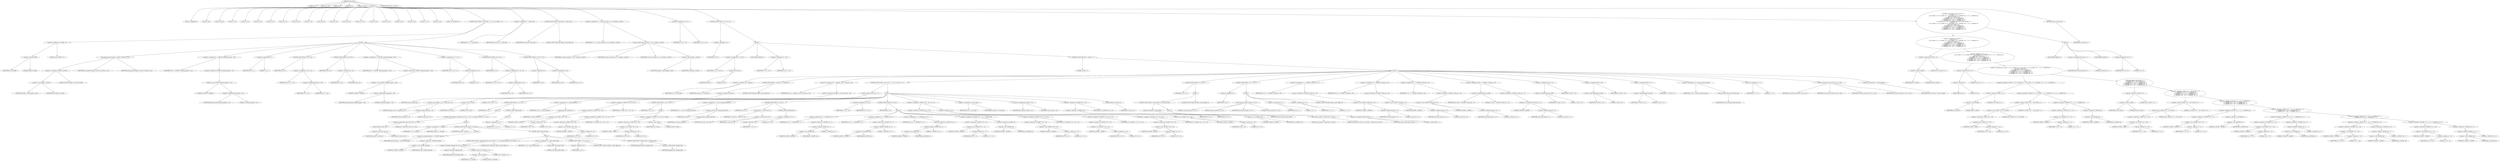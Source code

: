 digraph cache_insert {  
"1000122" [label = "(METHOD,cache_insert)" ]
"1000123" [label = "(PARAM,int a1)" ]
"1000124" [label = "(PARAM,void *cp)" ]
"1000125" [label = "(PARAM,int a3)" ]
"1000126" [label = "(PARAM,int a4)" ]
"1000127" [label = "(PARAM,__int16 a5)" ]
"1000128" [label = "(BLOCK,,)" ]
"1000129" [label = "(LOCAL,v8: unsigned int)" ]
"1000130" [label = "(LOCAL,v9: bool)" ]
"1000131" [label = "(LOCAL,v10: bool)" ]
"1000132" [label = "(LOCAL,v11: int)" ]
"1000133" [label = "(LOCAL,v12: int)" ]
"1000134" [label = "(LOCAL,v13: int)" ]
"1000135" [label = "(LOCAL,v14: int)" ]
"1000136" [label = "(LOCAL,v15: int)" ]
"1000137" [label = "(LOCAL,v16: int)" ]
"1000138" [label = "(LOCAL,v17: int)" ]
"1000139" [label = "(LOCAL,v18: int)" ]
"1000140" [label = "(LOCAL,v19: int)" ]
"1000141" [label = "(LOCAL,v20: int)" ]
"1000142" [label = "(LOCAL,v21: char *)" ]
"1000143" [label = "(LOCAL,v22: int)" ]
"1000144" [label = "(LOCAL,v23: int)" ]
"1000145" [label = "(LOCAL,v24: int)" ]
"1000146" [label = "(LOCAL,v25: int)" ]
"1000147" [label = "(LOCAL,v27: int)" ]
"1000148" [label = "(LOCAL,v29: int)" ]
"1000149" [label = "(LOCAL,v30: _DWORD [ 4 ])" ]
"1000150" [label = "(CONTROL_STRUCTURE,if ( (a5 & 0x980) != 0 ),if ( (a5 & 0x980) != 0 ))" ]
"1000151" [label = "(<operator>.notEquals,(a5 & 0x980) != 0)" ]
"1000152" [label = "(<operator>.and,a5 & 0x980)" ]
"1000153" [label = "(IDENTIFIER,a5,a5 & 0x980)" ]
"1000154" [label = "(LITERAL,0x980,a5 & 0x980)" ]
"1000155" [label = "(LITERAL,0,(a5 & 0x980) != 0)" ]
"1000156" [label = "(BLOCK,,)" ]
"1000157" [label = "(log_query,log_query((unsigned __int16)a5 | 0x10000, a1, cp))" ]
"1000158" [label = "(<operator>.or,(unsigned __int16)a5 | 0x10000)" ]
"1000159" [label = "(<operator>.cast,(unsigned __int16)a5)" ]
"1000160" [label = "(UNKNOWN,unsigned __int16,unsigned __int16)" ]
"1000161" [label = "(IDENTIFIER,a5,(unsigned __int16)a5)" ]
"1000162" [label = "(LITERAL,0x10000,(unsigned __int16)a5 | 0x10000)" ]
"1000163" [label = "(IDENTIFIER,a1,log_query((unsigned __int16)a5 | 0x10000, a1, cp))" ]
"1000164" [label = "(IDENTIFIER,cp,log_query((unsigned __int16)a5 | 0x10000, a1, cp))" ]
"1000165" [label = "(<operator>.assignment,v8 = *(_DWORD *)(dnsmasq_daemon + 252))" ]
"1000166" [label = "(IDENTIFIER,v8,v8 = *(_DWORD *)(dnsmasq_daemon + 252))" ]
"1000167" [label = "(<operator>.indirection,*(_DWORD *)(dnsmasq_daemon + 252))" ]
"1000168" [label = "(<operator>.cast,(_DWORD *)(dnsmasq_daemon + 252))" ]
"1000169" [label = "(UNKNOWN,_DWORD *,_DWORD *)" ]
"1000170" [label = "(<operator>.addition,dnsmasq_daemon + 252)" ]
"1000171" [label = "(IDENTIFIER,dnsmasq_daemon,dnsmasq_daemon + 252)" ]
"1000172" [label = "(LITERAL,252,dnsmasq_daemon + 252)" ]
"1000173" [label = "(<operator>.assignment,v9 = 1)" ]
"1000174" [label = "(IDENTIFIER,v9,v9 = 1)" ]
"1000175" [label = "(LITERAL,1,v9 = 1)" ]
"1000176" [label = "(CONTROL_STRUCTURE,if ( v8 ),if ( v8 ))" ]
"1000177" [label = "(IDENTIFIER,v8,if ( v8 ))" ]
"1000178" [label = "(<operator>.assignment,v9 = v8 >= a4)" ]
"1000179" [label = "(IDENTIFIER,v9,v9 = v8 >= a4)" ]
"1000180" [label = "(<operator>.greaterEqualsThan,v8 >= a4)" ]
"1000181" [label = "(IDENTIFIER,v8,v8 >= a4)" ]
"1000182" [label = "(IDENTIFIER,a4,v8 >= a4)" ]
"1000183" [label = "(CONTROL_STRUCTURE,if ( v9 ),if ( v9 ))" ]
"1000184" [label = "(IDENTIFIER,v9,if ( v9 ))" ]
"1000185" [label = "(<operator>.assignment,v8 = a4)" ]
"1000186" [label = "(IDENTIFIER,v8,v8 = a4)" ]
"1000187" [label = "(IDENTIFIER,a4,v8 = a4)" ]
"1000188" [label = "(<operator>.assignment,a4 = *(_DWORD *)(dnsmasq_daemon + 248))" ]
"1000189" [label = "(IDENTIFIER,a4,a4 = *(_DWORD *)(dnsmasq_daemon + 248))" ]
"1000190" [label = "(<operator>.indirection,*(_DWORD *)(dnsmasq_daemon + 248))" ]
"1000191" [label = "(<operator>.cast,(_DWORD *)(dnsmasq_daemon + 248))" ]
"1000192" [label = "(UNKNOWN,_DWORD *,_DWORD *)" ]
"1000193" [label = "(<operator>.addition,dnsmasq_daemon + 248)" ]
"1000194" [label = "(IDENTIFIER,dnsmasq_daemon,dnsmasq_daemon + 248)" ]
"1000195" [label = "(LITERAL,248,dnsmasq_daemon + 248)" ]
"1000196" [label = "(<operator>.assignment,v10 = a4 != 0)" ]
"1000197" [label = "(IDENTIFIER,v10,v10 = a4 != 0)" ]
"1000198" [label = "(<operator>.notEquals,a4 != 0)" ]
"1000199" [label = "(IDENTIFIER,a4,a4 != 0)" ]
"1000200" [label = "(LITERAL,0,a4 != 0)" ]
"1000201" [label = "(CONTROL_STRUCTURE,if ( a4 ),if ( a4 ))" ]
"1000202" [label = "(IDENTIFIER,a4,if ( a4 ))" ]
"1000203" [label = "(<operator>.assignment,v10 = a4 > v8)" ]
"1000204" [label = "(IDENTIFIER,v10,v10 = a4 > v8)" ]
"1000205" [label = "(<operator>.greaterThan,a4 > v8)" ]
"1000206" [label = "(IDENTIFIER,a4,a4 > v8)" ]
"1000207" [label = "(IDENTIFIER,v8,a4 > v8)" ]
"1000208" [label = "(CONTROL_STRUCTURE,if ( !v10 ),if ( !v10 ))" ]
"1000209" [label = "(<operator>.logicalNot,!v10)" ]
"1000210" [label = "(IDENTIFIER,v10,!v10)" ]
"1000211" [label = "(<operator>.assignment,a4 = v8)" ]
"1000212" [label = "(IDENTIFIER,a4,a4 = v8)" ]
"1000213" [label = "(IDENTIFIER,v8,a4 = v8)" ]
"1000214" [label = "(<operator>.assignment,v11 = insert_error)" ]
"1000215" [label = "(IDENTIFIER,v11,v11 = insert_error)" ]
"1000216" [label = "(IDENTIFIER,insert_error,v11 = insert_error)" ]
"1000217" [label = "(CONTROL_STRUCTURE,if ( insert_error ),if ( insert_error ))" ]
"1000218" [label = "(IDENTIFIER,insert_error,if ( insert_error ))" ]
"1000219" [label = "(CONTROL_STRUCTURE,goto LABEL_25;,goto LABEL_25;)" ]
"1000220" [label = "(<operator>.assignment,v12 = cache_scan_free(a1, cp, a3, (unsigned __int16)a5))" ]
"1000221" [label = "(IDENTIFIER,v12,v12 = cache_scan_free(a1, cp, a3, (unsigned __int16)a5))" ]
"1000222" [label = "(cache_scan_free,cache_scan_free(a1, cp, a3, (unsigned __int16)a5))" ]
"1000223" [label = "(IDENTIFIER,a1,cache_scan_free(a1, cp, a3, (unsigned __int16)a5))" ]
"1000224" [label = "(IDENTIFIER,cp,cache_scan_free(a1, cp, a3, (unsigned __int16)a5))" ]
"1000225" [label = "(IDENTIFIER,a3,cache_scan_free(a1, cp, a3, (unsigned __int16)a5))" ]
"1000226" [label = "(<operator>.cast,(unsigned __int16)a5)" ]
"1000227" [label = "(UNKNOWN,unsigned __int16,unsigned __int16)" ]
"1000228" [label = "(IDENTIFIER,a5,(unsigned __int16)a5)" ]
"1000229" [label = "(<operator>.assignment,v13 = v12)" ]
"1000230" [label = "(IDENTIFIER,v13,v13 = v12)" ]
"1000231" [label = "(IDENTIFIER,v12,v13 = v12)" ]
"1000232" [label = "(CONTROL_STRUCTURE,if ( !v12 ),if ( !v12 ))" ]
"1000233" [label = "(<operator>.logicalNot,!v12)" ]
"1000234" [label = "(IDENTIFIER,v12,!v12)" ]
"1000235" [label = "(BLOCK,,)" ]
"1000236" [label = "(<operator>.assignment,v14 = a5 & 4)" ]
"1000237" [label = "(IDENTIFIER,v14,v14 = a5 & 4)" ]
"1000238" [label = "(<operator>.and,a5 & 4)" ]
"1000239" [label = "(IDENTIFIER,a5,a5 & 4)" ]
"1000240" [label = "(LITERAL,4,a5 & 4)" ]
"1000241" [label = "(JUMP_TARGET,LABEL_34)" ]
"1000242" [label = "(<operator>.assignment,v27 = v14)" ]
"1000243" [label = "(IDENTIFIER,v27,v27 = v14)" ]
"1000244" [label = "(IDENTIFIER,v14,v27 = v14)" ]
"1000245" [label = "(CONTROL_STRUCTURE,while ( 1 ),while ( 1 ))" ]
"1000246" [label = "(LITERAL,1,while ( 1 ))" ]
"1000247" [label = "(BLOCK,,)" ]
"1000248" [label = "(<operator>.assignment,v19 = cache_tail)" ]
"1000249" [label = "(IDENTIFIER,v19,v19 = cache_tail)" ]
"1000250" [label = "(IDENTIFIER,cache_tail,v19 = cache_tail)" ]
"1000251" [label = "(CONTROL_STRUCTURE,if ( !cache_tail ),if ( !cache_tail ))" ]
"1000252" [label = "(<operator>.logicalNot,!cache_tail)" ]
"1000253" [label = "(IDENTIFIER,cache_tail,!cache_tail)" ]
"1000254" [label = "(CONTROL_STRUCTURE,goto LABEL_24;,goto LABEL_24;)" ]
"1000255" [label = "(<operator>.assignment,v29 = *(unsigned __int16 *)(cache_tail + 36))" ]
"1000256" [label = "(IDENTIFIER,v29,v29 = *(unsigned __int16 *)(cache_tail + 36))" ]
"1000257" [label = "(<operator>.indirection,*(unsigned __int16 *)(cache_tail + 36))" ]
"1000258" [label = "(<operator>.cast,(unsigned __int16 *)(cache_tail + 36))" ]
"1000259" [label = "(UNKNOWN,unsigned __int16 *,unsigned __int16 *)" ]
"1000260" [label = "(<operator>.addition,cache_tail + 36)" ]
"1000261" [label = "(IDENTIFIER,cache_tail,cache_tail + 36)" ]
"1000262" [label = "(LITERAL,36,cache_tail + 36)" ]
"1000263" [label = "(CONTROL_STRUCTURE,if ( (v29 & 0xC) == 0 ),if ( (v29 & 0xC) == 0 ))" ]
"1000264" [label = "(<operator>.equals,(v29 & 0xC) == 0)" ]
"1000265" [label = "(<operator>.and,v29 & 0xC)" ]
"1000266" [label = "(IDENTIFIER,v29,v29 & 0xC)" ]
"1000267" [label = "(LITERAL,0xC,v29 & 0xC)" ]
"1000268" [label = "(LITERAL,0,(v29 & 0xC) == 0)" ]
"1000269" [label = "(BLOCK,,)" ]
"1000270" [label = "(CONTROL_STRUCTURE,if ( a1 ),if ( a1 ))" ]
"1000271" [label = "(IDENTIFIER,a1,if ( a1 ))" ]
"1000272" [label = "(BLOCK,,)" ]
"1000273" [label = "(CONTROL_STRUCTURE,if ( strlen((const char *)a1) > 0x31 ),if ( strlen((const char *)a1) > 0x31 ))" ]
"1000274" [label = "(<operator>.greaterThan,strlen((const char *)a1) > 0x31)" ]
"1000275" [label = "(strlen,strlen((const char *)a1))" ]
"1000276" [label = "(<operator>.cast,(const char *)a1)" ]
"1000277" [label = "(UNKNOWN,const char *,const char *)" ]
"1000278" [label = "(IDENTIFIER,a1,(const char *)a1)" ]
"1000279" [label = "(LITERAL,0x31,strlen((const char *)a1) > 0x31)" ]
"1000280" [label = "(BLOCK,,)" ]
"1000281" [label = "(<operator>.assignment,v13 = big_free)" ]
"1000282" [label = "(IDENTIFIER,v13,v13 = big_free)" ]
"1000283" [label = "(IDENTIFIER,big_free,v13 = big_free)" ]
"1000284" [label = "(CONTROL_STRUCTURE,if ( big_free ),if ( big_free ))" ]
"1000285" [label = "(IDENTIFIER,big_free,if ( big_free ))" ]
"1000286" [label = "(BLOCK,,)" ]
"1000287" [label = "(<operator>.assignment,big_free = *(_DWORD *)big_free)" ]
"1000288" [label = "(IDENTIFIER,big_free,big_free = *(_DWORD *)big_free)" ]
"1000289" [label = "(<operator>.indirection,*(_DWORD *)big_free)" ]
"1000290" [label = "(<operator>.cast,(_DWORD *)big_free)" ]
"1000291" [label = "(UNKNOWN,_DWORD *,_DWORD *)" ]
"1000292" [label = "(IDENTIFIER,big_free,(_DWORD *)big_free)" ]
"1000293" [label = "(CONTROL_STRUCTURE,else,else)" ]
"1000294" [label = "(BLOCK,,)" ]
"1000295" [label = "(CONTROL_STRUCTURE,if ( !bignames_left && (a5 & 0x5000) == 0 ),if ( !bignames_left && (a5 & 0x5000) == 0 ))" ]
"1000296" [label = "(<operator>.logicalAnd,!bignames_left && (a5 & 0x5000) == 0)" ]
"1000297" [label = "(<operator>.logicalNot,!bignames_left)" ]
"1000298" [label = "(IDENTIFIER,bignames_left,!bignames_left)" ]
"1000299" [label = "(<operator>.equals,(a5 & 0x5000) == 0)" ]
"1000300" [label = "(<operator>.and,a5 & 0x5000)" ]
"1000301" [label = "(IDENTIFIER,a5,a5 & 0x5000)" ]
"1000302" [label = "(LITERAL,0x5000,a5 & 0x5000)" ]
"1000303" [label = "(LITERAL,0,(a5 & 0x5000) == 0)" ]
"1000304" [label = "(CONTROL_STRUCTURE,goto LABEL_24;,goto LABEL_24;)" ]
"1000305" [label = "(<operator>.assignment,v13 = whine_malloc(1028))" ]
"1000306" [label = "(IDENTIFIER,v13,v13 = whine_malloc(1028))" ]
"1000307" [label = "(whine_malloc,whine_malloc(1028))" ]
"1000308" [label = "(LITERAL,1028,whine_malloc(1028))" ]
"1000309" [label = "(CONTROL_STRUCTURE,if ( !v13 ),if ( !v13 ))" ]
"1000310" [label = "(<operator>.logicalNot,!v13)" ]
"1000311" [label = "(IDENTIFIER,v13,!v13)" ]
"1000312" [label = "(CONTROL_STRUCTURE,goto LABEL_24;,goto LABEL_24;)" ]
"1000313" [label = "(CONTROL_STRUCTURE,if ( bignames_left ),if ( bignames_left ))" ]
"1000314" [label = "(IDENTIFIER,bignames_left,if ( bignames_left ))" ]
"1000315" [label = "(<operator>.preDecrement,--bignames_left)" ]
"1000316" [label = "(IDENTIFIER,bignames_left,--bignames_left)" ]
"1000317" [label = "(CONTROL_STRUCTURE,else,else)" ]
"1000318" [label = "(BLOCK,,)" ]
"1000319" [label = "(<operator>.assignment,v13 = 0)" ]
"1000320" [label = "(IDENTIFIER,v13,v13 = 0)" ]
"1000321" [label = "(LITERAL,0,v13 = 0)" ]
"1000322" [label = "(<operator>.assignment,v20 = cache_unlink(v19))" ]
"1000323" [label = "(IDENTIFIER,v20,v20 = cache_unlink(v19))" ]
"1000324" [label = "(cache_unlink,cache_unlink(v19))" ]
"1000325" [label = "(IDENTIFIER,v19,cache_unlink(v19))" ]
"1000326" [label = "(<operator>.assignment,*(_WORD *)(v19 + 36) = a5)" ]
"1000327" [label = "(<operator>.indirection,*(_WORD *)(v19 + 36))" ]
"1000328" [label = "(<operator>.cast,(_WORD *)(v19 + 36))" ]
"1000329" [label = "(UNKNOWN,_WORD *,_WORD *)" ]
"1000330" [label = "(<operator>.addition,v19 + 36)" ]
"1000331" [label = "(IDENTIFIER,v19,v19 + 36)" ]
"1000332" [label = "(LITERAL,36,v19 + 36)" ]
"1000333" [label = "(IDENTIFIER,a5,*(_WORD *)(v19 + 36) = a5)" ]
"1000334" [label = "(CONTROL_STRUCTURE,if ( v13 ),if ( v13 ))" ]
"1000335" [label = "(IDENTIFIER,v13,if ( v13 ))" ]
"1000336" [label = "(BLOCK,,)" ]
"1000337" [label = "(<operator>.assignment,*(_DWORD *)(v19 + 40) = v13)" ]
"1000338" [label = "(<operator>.indirection,*(_DWORD *)(v19 + 40))" ]
"1000339" [label = "(<operator>.cast,(_DWORD *)(v19 + 40))" ]
"1000340" [label = "(UNKNOWN,_DWORD *,_DWORD *)" ]
"1000341" [label = "(<operator>.addition,v19 + 40)" ]
"1000342" [label = "(IDENTIFIER,v19,v19 + 40)" ]
"1000343" [label = "(LITERAL,40,v19 + 40)" ]
"1000344" [label = "(IDENTIFIER,v13,*(_DWORD *)(v19 + 40) = v13)" ]
"1000345" [label = "(<operator>.assignment,*(_WORD *)(v19 + 36) = a5 | 0x200)" ]
"1000346" [label = "(<operator>.indirection,*(_WORD *)(v19 + 36))" ]
"1000347" [label = "(<operator>.cast,(_WORD *)(v19 + 36))" ]
"1000348" [label = "(UNKNOWN,_WORD *,_WORD *)" ]
"1000349" [label = "(<operator>.addition,v19 + 36)" ]
"1000350" [label = "(IDENTIFIER,v19,v19 + 36)" ]
"1000351" [label = "(LITERAL,36,v19 + 36)" ]
"1000352" [label = "(<operator>.or,a5 | 0x200)" ]
"1000353" [label = "(IDENTIFIER,a5,a5 | 0x200)" ]
"1000354" [label = "(LITERAL,0x200,a5 | 0x200)" ]
"1000355" [label = "(<operator>.assignment,v21 = (char *)cache_get_name(v20))" ]
"1000356" [label = "(IDENTIFIER,v21,v21 = (char *)cache_get_name(v20))" ]
"1000357" [label = "(<operator>.cast,(char *)cache_get_name(v20))" ]
"1000358" [label = "(UNKNOWN,char *,char *)" ]
"1000359" [label = "(cache_get_name,cache_get_name(v20))" ]
"1000360" [label = "(IDENTIFIER,v20,cache_get_name(v20))" ]
"1000361" [label = "(CONTROL_STRUCTURE,if ( a1 ),if ( a1 ))" ]
"1000362" [label = "(IDENTIFIER,a1,if ( a1 ))" ]
"1000363" [label = "(strcpy,strcpy(v21, (const char *)a1))" ]
"1000364" [label = "(IDENTIFIER,v21,strcpy(v21, (const char *)a1))" ]
"1000365" [label = "(<operator>.cast,(const char *)a1)" ]
"1000366" [label = "(UNKNOWN,const char *,const char *)" ]
"1000367" [label = "(IDENTIFIER,a1,(const char *)a1)" ]
"1000368" [label = "(CONTROL_STRUCTURE,else,else)" ]
"1000369" [label = "(<operator>.assignment,*v21 = 0)" ]
"1000370" [label = "(<operator>.indirection,*v21)" ]
"1000371" [label = "(IDENTIFIER,v21,*v21 = 0)" ]
"1000372" [label = "(LITERAL,0,*v21 = 0)" ]
"1000373" [label = "(<operator>.assignment,v13 = v19)" ]
"1000374" [label = "(IDENTIFIER,v13,v13 = v19)" ]
"1000375" [label = "(IDENTIFIER,v19,v13 = v19)" ]
"1000376" [label = "(CONTROL_STRUCTURE,if ( cp ),if ( cp ))" ]
"1000377" [label = "(IDENTIFIER,cp,if ( cp ))" ]
"1000378" [label = "(BLOCK,,)" ]
"1000379" [label = "(<operator>.assignment,v22 = *((_DWORD *)cp + 1))" ]
"1000380" [label = "(IDENTIFIER,v22,v22 = *((_DWORD *)cp + 1))" ]
"1000381" [label = "(<operator>.indirection,*((_DWORD *)cp + 1))" ]
"1000382" [label = "(<operator>.addition,(_DWORD *)cp + 1)" ]
"1000383" [label = "(<operator>.cast,(_DWORD *)cp)" ]
"1000384" [label = "(UNKNOWN,_DWORD *,_DWORD *)" ]
"1000385" [label = "(IDENTIFIER,cp,(_DWORD *)cp)" ]
"1000386" [label = "(LITERAL,1,(_DWORD *)cp + 1)" ]
"1000387" [label = "(<operator>.assignment,v23 = *((_DWORD *)cp + 2))" ]
"1000388" [label = "(IDENTIFIER,v23,v23 = *((_DWORD *)cp + 2))" ]
"1000389" [label = "(<operator>.indirection,*((_DWORD *)cp + 2))" ]
"1000390" [label = "(<operator>.addition,(_DWORD *)cp + 2)" ]
"1000391" [label = "(<operator>.cast,(_DWORD *)cp)" ]
"1000392" [label = "(UNKNOWN,_DWORD *,_DWORD *)" ]
"1000393" [label = "(IDENTIFIER,cp,(_DWORD *)cp)" ]
"1000394" [label = "(LITERAL,2,(_DWORD *)cp + 2)" ]
"1000395" [label = "(<operator>.assignment,v24 = *((_DWORD *)cp + 3))" ]
"1000396" [label = "(IDENTIFIER,v24,v24 = *((_DWORD *)cp + 3))" ]
"1000397" [label = "(<operator>.indirection,*((_DWORD *)cp + 3))" ]
"1000398" [label = "(<operator>.addition,(_DWORD *)cp + 3)" ]
"1000399" [label = "(<operator>.cast,(_DWORD *)cp)" ]
"1000400" [label = "(UNKNOWN,_DWORD *,_DWORD *)" ]
"1000401" [label = "(IDENTIFIER,cp,(_DWORD *)cp)" ]
"1000402" [label = "(LITERAL,3,(_DWORD *)cp + 3)" ]
"1000403" [label = "(<operator>.assignment,*(_DWORD *)(v19 + 12) = *(_DWORD *)cp)" ]
"1000404" [label = "(<operator>.indirection,*(_DWORD *)(v19 + 12))" ]
"1000405" [label = "(<operator>.cast,(_DWORD *)(v19 + 12))" ]
"1000406" [label = "(UNKNOWN,_DWORD *,_DWORD *)" ]
"1000407" [label = "(<operator>.addition,v19 + 12)" ]
"1000408" [label = "(IDENTIFIER,v19,v19 + 12)" ]
"1000409" [label = "(LITERAL,12,v19 + 12)" ]
"1000410" [label = "(<operator>.indirection,*(_DWORD *)cp)" ]
"1000411" [label = "(<operator>.cast,(_DWORD *)cp)" ]
"1000412" [label = "(UNKNOWN,_DWORD *,_DWORD *)" ]
"1000413" [label = "(IDENTIFIER,cp,(_DWORD *)cp)" ]
"1000414" [label = "(<operator>.assignment,*(_DWORD *)(v19 + 16) = v22)" ]
"1000415" [label = "(<operator>.indirection,*(_DWORD *)(v19 + 16))" ]
"1000416" [label = "(<operator>.cast,(_DWORD *)(v19 + 16))" ]
"1000417" [label = "(UNKNOWN,_DWORD *,_DWORD *)" ]
"1000418" [label = "(<operator>.addition,v19 + 16)" ]
"1000419" [label = "(IDENTIFIER,v19,v19 + 16)" ]
"1000420" [label = "(LITERAL,16,v19 + 16)" ]
"1000421" [label = "(IDENTIFIER,v22,*(_DWORD *)(v19 + 16) = v22)" ]
"1000422" [label = "(<operator>.assignment,*(_DWORD *)(v19 + 20) = v23)" ]
"1000423" [label = "(<operator>.indirection,*(_DWORD *)(v19 + 20))" ]
"1000424" [label = "(<operator>.cast,(_DWORD *)(v19 + 20))" ]
"1000425" [label = "(UNKNOWN,_DWORD *,_DWORD *)" ]
"1000426" [label = "(<operator>.addition,v19 + 20)" ]
"1000427" [label = "(IDENTIFIER,v19,v19 + 20)" ]
"1000428" [label = "(LITERAL,20,v19 + 20)" ]
"1000429" [label = "(IDENTIFIER,v23,*(_DWORD *)(v19 + 20) = v23)" ]
"1000430" [label = "(<operator>.assignment,*(_DWORD *)(v19 + 24) = v24)" ]
"1000431" [label = "(<operator>.indirection,*(_DWORD *)(v19 + 24))" ]
"1000432" [label = "(<operator>.cast,(_DWORD *)(v19 + 24))" ]
"1000433" [label = "(UNKNOWN,_DWORD *,_DWORD *)" ]
"1000434" [label = "(<operator>.addition,v19 + 24)" ]
"1000435" [label = "(IDENTIFIER,v19,v19 + 24)" ]
"1000436" [label = "(LITERAL,24,v19 + 24)" ]
"1000437" [label = "(IDENTIFIER,v24,*(_DWORD *)(v19 + 24) = v24)" ]
"1000438" [label = "(<operator>.assignment,*(_DWORD *)(v19 + 28) = a4 + a3)" ]
"1000439" [label = "(<operator>.indirection,*(_DWORD *)(v19 + 28))" ]
"1000440" [label = "(<operator>.cast,(_DWORD *)(v19 + 28))" ]
"1000441" [label = "(UNKNOWN,_DWORD *,_DWORD *)" ]
"1000442" [label = "(<operator>.addition,v19 + 28)" ]
"1000443" [label = "(IDENTIFIER,v19,v19 + 28)" ]
"1000444" [label = "(LITERAL,28,v19 + 28)" ]
"1000445" [label = "(<operator>.addition,a4 + a3)" ]
"1000446" [label = "(IDENTIFIER,a4,a4 + a3)" ]
"1000447" [label = "(IDENTIFIER,a3,a4 + a3)" ]
"1000448" [label = "(<operator>.assignment,v25 = new_chain)" ]
"1000449" [label = "(IDENTIFIER,v25,v25 = new_chain)" ]
"1000450" [label = "(IDENTIFIER,new_chain,v25 = new_chain)" ]
"1000451" [label = "(<operator>.assignment,new_chain = v19)" ]
"1000452" [label = "(IDENTIFIER,new_chain,new_chain = v19)" ]
"1000453" [label = "(IDENTIFIER,v19,new_chain = v19)" ]
"1000454" [label = "(<operator>.assignment,*(_DWORD *)v19 = v25)" ]
"1000455" [label = "(<operator>.indirection,*(_DWORD *)v19)" ]
"1000456" [label = "(<operator>.cast,(_DWORD *)v19)" ]
"1000457" [label = "(UNKNOWN,_DWORD *,_DWORD *)" ]
"1000458" [label = "(IDENTIFIER,v19,(_DWORD *)v19)" ]
"1000459" [label = "(IDENTIFIER,v25,*(_DWORD *)v19 = v25)" ]
"1000460" [label = "(RETURN,return v13;,return v13;)" ]
"1000461" [label = "(IDENTIFIER,v13,return v13;)" ]
"1000462" [label = "(CONTROL_STRUCTURE,if ( v11 ),if ( v11 ))" ]
"1000463" [label = "(IDENTIFIER,v11,if ( v11 ))" ]
"1000464" [label = "(BLOCK,,)" ]
"1000465" [label = "(CONTROL_STRUCTURE,if ( !warned_10948 ),if ( !warned_10948 ))" ]
"1000466" [label = "(<operator>.logicalNot,!warned_10948)" ]
"1000467" [label = "(IDENTIFIER,warned_10948,!warned_10948)" ]
"1000468" [label = "(BLOCK,,)" ]
"1000469" [label = "(my_syslog,my_syslog(3, \"Internal error in cache.\"))" ]
"1000470" [label = "(LITERAL,3,my_syslog(3, \"Internal error in cache.\"))" ]
"1000471" [label = "(LITERAL,\"Internal error in cache.\",my_syslog(3, \"Internal error in cache.\"))" ]
"1000472" [label = "(<operator>.assignment,warned_10948 = 1)" ]
"1000473" [label = "(IDENTIFIER,warned_10948,warned_10948 = 1)" ]
"1000474" [label = "(LITERAL,1,warned_10948 = 1)" ]
"1000475" [label = "(CONTROL_STRUCTURE,goto LABEL_24;,goto LABEL_24;)" ]
"1000476" [label = "(CONTROL_STRUCTURE,if ( !v27 ),if ( !v27 ))" ]
"1000477" [label = "(<operator>.logicalNot,!v27)" ]
"1000478" [label = "(IDENTIFIER,v27,!v27)" ]
"1000479" [label = "(BLOCK,,)" ]
"1000480" [label = "(cache_scan_free,cache_scan_free(0, 0, a3, 0))" ]
"1000481" [label = "(LITERAL,0,cache_scan_free(0, 0, a3, 0))" ]
"1000482" [label = "(LITERAL,0,cache_scan_free(0, 0, a3, 0))" ]
"1000483" [label = "(IDENTIFIER,a3,cache_scan_free(0, 0, a3, 0))" ]
"1000484" [label = "(LITERAL,0,cache_scan_free(0, 0, a3, 0))" ]
"1000485" [label = "(<operator>.assignment,v14 = 1)" ]
"1000486" [label = "(IDENTIFIER,v14,v14 = 1)" ]
"1000487" [label = "(LITERAL,1,v14 = 1)" ]
"1000488" [label = "(<operator>.assignment,v11 = 0)" ]
"1000489" [label = "(IDENTIFIER,v11,v11 = 0)" ]
"1000490" [label = "(LITERAL,0,v11 = 0)" ]
"1000491" [label = "(CONTROL_STRUCTURE,goto LABEL_34;,goto LABEL_34;)" ]
"1000492" [label = "(<operator>.assignment,v15 = *(_DWORD *)(cache_tail + 16))" ]
"1000493" [label = "(IDENTIFIER,v15,v15 = *(_DWORD *)(cache_tail + 16))" ]
"1000494" [label = "(<operator>.indirection,*(_DWORD *)(cache_tail + 16))" ]
"1000495" [label = "(<operator>.cast,(_DWORD *)(cache_tail + 16))" ]
"1000496" [label = "(UNKNOWN,_DWORD *,_DWORD *)" ]
"1000497" [label = "(<operator>.addition,cache_tail + 16)" ]
"1000498" [label = "(IDENTIFIER,cache_tail,cache_tail + 16)" ]
"1000499" [label = "(LITERAL,16,cache_tail + 16)" ]
"1000500" [label = "(<operator>.assignment,v16 = *(_DWORD *)(cache_tail + 20))" ]
"1000501" [label = "(IDENTIFIER,v16,v16 = *(_DWORD *)(cache_tail + 20))" ]
"1000502" [label = "(<operator>.indirection,*(_DWORD *)(cache_tail + 20))" ]
"1000503" [label = "(<operator>.cast,(_DWORD *)(cache_tail + 20))" ]
"1000504" [label = "(UNKNOWN,_DWORD *,_DWORD *)" ]
"1000505" [label = "(<operator>.addition,cache_tail + 20)" ]
"1000506" [label = "(IDENTIFIER,cache_tail,cache_tail + 20)" ]
"1000507" [label = "(LITERAL,20,cache_tail + 20)" ]
"1000508" [label = "(<operator>.assignment,v17 = *(_DWORD *)(cache_tail + 24))" ]
"1000509" [label = "(IDENTIFIER,v17,v17 = *(_DWORD *)(cache_tail + 24))" ]
"1000510" [label = "(<operator>.indirection,*(_DWORD *)(cache_tail + 24))" ]
"1000511" [label = "(<operator>.cast,(_DWORD *)(cache_tail + 24))" ]
"1000512" [label = "(UNKNOWN,_DWORD *,_DWORD *)" ]
"1000513" [label = "(<operator>.addition,cache_tail + 24)" ]
"1000514" [label = "(IDENTIFIER,cache_tail,cache_tail + 24)" ]
"1000515" [label = "(LITERAL,24,cache_tail + 24)" ]
"1000516" [label = "(<operator>.assignment,v30[0] = *(_DWORD *)(cache_tail + 12))" ]
"1000517" [label = "(<operator>.indirectIndexAccess,v30[0])" ]
"1000518" [label = "(IDENTIFIER,v30,v30[0] = *(_DWORD *)(cache_tail + 12))" ]
"1000519" [label = "(LITERAL,0,v30[0] = *(_DWORD *)(cache_tail + 12))" ]
"1000520" [label = "(<operator>.indirection,*(_DWORD *)(cache_tail + 12))" ]
"1000521" [label = "(<operator>.cast,(_DWORD *)(cache_tail + 12))" ]
"1000522" [label = "(UNKNOWN,_DWORD *,_DWORD *)" ]
"1000523" [label = "(<operator>.addition,cache_tail + 12)" ]
"1000524" [label = "(IDENTIFIER,cache_tail,cache_tail + 12)" ]
"1000525" [label = "(LITERAL,12,cache_tail + 12)" ]
"1000526" [label = "(<operator>.assignment,v30[1] = v15)" ]
"1000527" [label = "(<operator>.indirectIndexAccess,v30[1])" ]
"1000528" [label = "(IDENTIFIER,v30,v30[1] = v15)" ]
"1000529" [label = "(LITERAL,1,v30[1] = v15)" ]
"1000530" [label = "(IDENTIFIER,v15,v30[1] = v15)" ]
"1000531" [label = "(<operator>.assignment,v30[2] = v16)" ]
"1000532" [label = "(<operator>.indirectIndexAccess,v30[2])" ]
"1000533" [label = "(IDENTIFIER,v30,v30[2] = v16)" ]
"1000534" [label = "(LITERAL,2,v30[2] = v16)" ]
"1000535" [label = "(IDENTIFIER,v16,v30[2] = v16)" ]
"1000536" [label = "(<operator>.assignment,v30[3] = v17)" ]
"1000537" [label = "(<operator>.indirectIndexAccess,v30[3])" ]
"1000538" [label = "(IDENTIFIER,v30,v30[3] = v17)" ]
"1000539" [label = "(LITERAL,3,v30[3] = v17)" ]
"1000540" [label = "(IDENTIFIER,v17,v30[3] = v17)" ]
"1000541" [label = "(<operator>.assignment,v18 = cache_get_name(cache_tail))" ]
"1000542" [label = "(IDENTIFIER,v18,v18 = cache_get_name(cache_tail))" ]
"1000543" [label = "(cache_get_name,cache_get_name(cache_tail))" ]
"1000544" [label = "(IDENTIFIER,cache_tail,cache_get_name(cache_tail))" ]
"1000545" [label = "(<operator>.assignment,v11 = 1)" ]
"1000546" [label = "(IDENTIFIER,v11,v11 = 1)" ]
"1000547" [label = "(LITERAL,1,v11 = 1)" ]
"1000548" [label = "(cache_scan_free,cache_scan_free(v18, v30, a3, v29))" ]
"1000549" [label = "(IDENTIFIER,v18,cache_scan_free(v18, v30, a3, v29))" ]
"1000550" [label = "(IDENTIFIER,v30,cache_scan_free(v18, v30, a3, v29))" ]
"1000551" [label = "(IDENTIFIER,a3,cache_scan_free(v18, v30, a3, v29))" ]
"1000552" [label = "(IDENTIFIER,v29,cache_scan_free(v18, v30, a3, v29))" ]
"1000553" [label = "(<operator>.preIncrement,++cache_live_freed)" ]
"1000554" [label = "(IDENTIFIER,cache_live_freed,++cache_live_freed)" ]
"1000555" [label = "(CONTROL_STRUCTURE,if ( (a5 & 0x180) == 0\n    || (a5 & 8) == 0\n    || ((a5 & 0x80) == 0 || (*(_WORD *)(v12 + 36) & 0x80) == 0 || *(_DWORD *)(v12 + 12) != *(_DWORD *)cp)\n    && ((a5 & 0x100) == 0\n     || (*(_WORD *)(v12 + 36) & 0x100) == 0\n     || *(_DWORD *)(v12 + 12) != *(_DWORD *)cp\n     || *(_DWORD *)(v12 + 16) != *((_DWORD *)cp + 1)\n     || *(_DWORD *)(v12 + 20) != *((_DWORD *)cp + 2)\n     || *(_DWORD *)(v12 + 24) != *((_DWORD *)cp + 3)) ),if ( (a5 & 0x180) == 0\n    || (a5 & 8) == 0\n    || ((a5 & 0x80) == 0 || (*(_WORD *)(v12 + 36) & 0x80) == 0 || *(_DWORD *)(v12 + 12) != *(_DWORD *)cp)\n    && ((a5 & 0x100) == 0\n     || (*(_WORD *)(v12 + 36) & 0x100) == 0\n     || *(_DWORD *)(v12 + 12) != *(_DWORD *)cp\n     || *(_DWORD *)(v12 + 16) != *((_DWORD *)cp + 1)\n     || *(_DWORD *)(v12 + 20) != *((_DWORD *)cp + 2)\n     || *(_DWORD *)(v12 + 24) != *((_DWORD *)cp + 3)) ))" ]
"1000556" [label = "(<operator>.logicalOr,(a5 & 0x180) == 0\n    || (a5 & 8) == 0\n    || ((a5 & 0x80) == 0 || (*(_WORD *)(v12 + 36) & 0x80) == 0 || *(_DWORD *)(v12 + 12) != *(_DWORD *)cp)\n    && ((a5 & 0x100) == 0\n     || (*(_WORD *)(v12 + 36) & 0x100) == 0\n     || *(_DWORD *)(v12 + 12) != *(_DWORD *)cp\n     || *(_DWORD *)(v12 + 16) != *((_DWORD *)cp + 1)\n     || *(_DWORD *)(v12 + 20) != *((_DWORD *)cp + 2)\n     || *(_DWORD *)(v12 + 24) != *((_DWORD *)cp + 3)))" ]
"1000557" [label = "(<operator>.equals,(a5 & 0x180) == 0)" ]
"1000558" [label = "(<operator>.and,a5 & 0x180)" ]
"1000559" [label = "(IDENTIFIER,a5,a5 & 0x180)" ]
"1000560" [label = "(LITERAL,0x180,a5 & 0x180)" ]
"1000561" [label = "(LITERAL,0,(a5 & 0x180) == 0)" ]
"1000562" [label = "(<operator>.logicalOr,(a5 & 8) == 0\n    || ((a5 & 0x80) == 0 || (*(_WORD *)(v12 + 36) & 0x80) == 0 || *(_DWORD *)(v12 + 12) != *(_DWORD *)cp)\n    && ((a5 & 0x100) == 0\n     || (*(_WORD *)(v12 + 36) & 0x100) == 0\n     || *(_DWORD *)(v12 + 12) != *(_DWORD *)cp\n     || *(_DWORD *)(v12 + 16) != *((_DWORD *)cp + 1)\n     || *(_DWORD *)(v12 + 20) != *((_DWORD *)cp + 2)\n     || *(_DWORD *)(v12 + 24) != *((_DWORD *)cp + 3)))" ]
"1000563" [label = "(<operator>.equals,(a5 & 8) == 0)" ]
"1000564" [label = "(<operator>.and,a5 & 8)" ]
"1000565" [label = "(IDENTIFIER,a5,a5 & 8)" ]
"1000566" [label = "(LITERAL,8,a5 & 8)" ]
"1000567" [label = "(LITERAL,0,(a5 & 8) == 0)" ]
"1000568" [label = "(<operator>.logicalAnd,((a5 & 0x80) == 0 || (*(_WORD *)(v12 + 36) & 0x80) == 0 || *(_DWORD *)(v12 + 12) != *(_DWORD *)cp)\n    && ((a5 & 0x100) == 0\n     || (*(_WORD *)(v12 + 36) & 0x100) == 0\n     || *(_DWORD *)(v12 + 12) != *(_DWORD *)cp\n     || *(_DWORD *)(v12 + 16) != *((_DWORD *)cp + 1)\n     || *(_DWORD *)(v12 + 20) != *((_DWORD *)cp + 2)\n     || *(_DWORD *)(v12 + 24) != *((_DWORD *)cp + 3)))" ]
"1000569" [label = "(<operator>.logicalOr,(a5 & 0x80) == 0 || (*(_WORD *)(v12 + 36) & 0x80) == 0 || *(_DWORD *)(v12 + 12) != *(_DWORD *)cp)" ]
"1000570" [label = "(<operator>.equals,(a5 & 0x80) == 0)" ]
"1000571" [label = "(<operator>.and,a5 & 0x80)" ]
"1000572" [label = "(IDENTIFIER,a5,a5 & 0x80)" ]
"1000573" [label = "(LITERAL,0x80,a5 & 0x80)" ]
"1000574" [label = "(LITERAL,0,(a5 & 0x80) == 0)" ]
"1000575" [label = "(<operator>.logicalOr,(*(_WORD *)(v12 + 36) & 0x80) == 0 || *(_DWORD *)(v12 + 12) != *(_DWORD *)cp)" ]
"1000576" [label = "(<operator>.equals,(*(_WORD *)(v12 + 36) & 0x80) == 0)" ]
"1000577" [label = "(<operator>.and,*(_WORD *)(v12 + 36) & 0x80)" ]
"1000578" [label = "(<operator>.indirection,*(_WORD *)(v12 + 36))" ]
"1000579" [label = "(<operator>.cast,(_WORD *)(v12 + 36))" ]
"1000580" [label = "(UNKNOWN,_WORD *,_WORD *)" ]
"1000581" [label = "(<operator>.addition,v12 + 36)" ]
"1000582" [label = "(IDENTIFIER,v12,v12 + 36)" ]
"1000583" [label = "(LITERAL,36,v12 + 36)" ]
"1000584" [label = "(LITERAL,0x80,*(_WORD *)(v12 + 36) & 0x80)" ]
"1000585" [label = "(LITERAL,0,(*(_WORD *)(v12 + 36) & 0x80) == 0)" ]
"1000586" [label = "(<operator>.notEquals,*(_DWORD *)(v12 + 12) != *(_DWORD *)cp)" ]
"1000587" [label = "(<operator>.indirection,*(_DWORD *)(v12 + 12))" ]
"1000588" [label = "(<operator>.cast,(_DWORD *)(v12 + 12))" ]
"1000589" [label = "(UNKNOWN,_DWORD *,_DWORD *)" ]
"1000590" [label = "(<operator>.addition,v12 + 12)" ]
"1000591" [label = "(IDENTIFIER,v12,v12 + 12)" ]
"1000592" [label = "(LITERAL,12,v12 + 12)" ]
"1000593" [label = "(<operator>.indirection,*(_DWORD *)cp)" ]
"1000594" [label = "(<operator>.cast,(_DWORD *)cp)" ]
"1000595" [label = "(UNKNOWN,_DWORD *,_DWORD *)" ]
"1000596" [label = "(IDENTIFIER,cp,(_DWORD *)cp)" ]
"1000597" [label = "(<operator>.logicalOr,(a5 & 0x100) == 0\n     || (*(_WORD *)(v12 + 36) & 0x100) == 0\n     || *(_DWORD *)(v12 + 12) != *(_DWORD *)cp\n     || *(_DWORD *)(v12 + 16) != *((_DWORD *)cp + 1)\n     || *(_DWORD *)(v12 + 20) != *((_DWORD *)cp + 2)\n     || *(_DWORD *)(v12 + 24) != *((_DWORD *)cp + 3))" ]
"1000598" [label = "(<operator>.equals,(a5 & 0x100) == 0)" ]
"1000599" [label = "(<operator>.and,a5 & 0x100)" ]
"1000600" [label = "(IDENTIFIER,a5,a5 & 0x100)" ]
"1000601" [label = "(LITERAL,0x100,a5 & 0x100)" ]
"1000602" [label = "(LITERAL,0,(a5 & 0x100) == 0)" ]
"1000603" [label = "(<operator>.logicalOr,(*(_WORD *)(v12 + 36) & 0x100) == 0\n     || *(_DWORD *)(v12 + 12) != *(_DWORD *)cp\n     || *(_DWORD *)(v12 + 16) != *((_DWORD *)cp + 1)\n     || *(_DWORD *)(v12 + 20) != *((_DWORD *)cp + 2)\n     || *(_DWORD *)(v12 + 24) != *((_DWORD *)cp + 3))" ]
"1000604" [label = "(<operator>.equals,(*(_WORD *)(v12 + 36) & 0x100) == 0)" ]
"1000605" [label = "(<operator>.and,*(_WORD *)(v12 + 36) & 0x100)" ]
"1000606" [label = "(<operator>.indirection,*(_WORD *)(v12 + 36))" ]
"1000607" [label = "(<operator>.cast,(_WORD *)(v12 + 36))" ]
"1000608" [label = "(UNKNOWN,_WORD *,_WORD *)" ]
"1000609" [label = "(<operator>.addition,v12 + 36)" ]
"1000610" [label = "(IDENTIFIER,v12,v12 + 36)" ]
"1000611" [label = "(LITERAL,36,v12 + 36)" ]
"1000612" [label = "(LITERAL,0x100,*(_WORD *)(v12 + 36) & 0x100)" ]
"1000613" [label = "(LITERAL,0,(*(_WORD *)(v12 + 36) & 0x100) == 0)" ]
"1000614" [label = "(<operator>.logicalOr,*(_DWORD *)(v12 + 12) != *(_DWORD *)cp\n     || *(_DWORD *)(v12 + 16) != *((_DWORD *)cp + 1)\n     || *(_DWORD *)(v12 + 20) != *((_DWORD *)cp + 2)\n     || *(_DWORD *)(v12 + 24) != *((_DWORD *)cp + 3))" ]
"1000615" [label = "(<operator>.notEquals,*(_DWORD *)(v12 + 12) != *(_DWORD *)cp)" ]
"1000616" [label = "(<operator>.indirection,*(_DWORD *)(v12 + 12))" ]
"1000617" [label = "(<operator>.cast,(_DWORD *)(v12 + 12))" ]
"1000618" [label = "(UNKNOWN,_DWORD *,_DWORD *)" ]
"1000619" [label = "(<operator>.addition,v12 + 12)" ]
"1000620" [label = "(IDENTIFIER,v12,v12 + 12)" ]
"1000621" [label = "(LITERAL,12,v12 + 12)" ]
"1000622" [label = "(<operator>.indirection,*(_DWORD *)cp)" ]
"1000623" [label = "(<operator>.cast,(_DWORD *)cp)" ]
"1000624" [label = "(UNKNOWN,_DWORD *,_DWORD *)" ]
"1000625" [label = "(IDENTIFIER,cp,(_DWORD *)cp)" ]
"1000626" [label = "(<operator>.logicalOr,*(_DWORD *)(v12 + 16) != *((_DWORD *)cp + 1)\n     || *(_DWORD *)(v12 + 20) != *((_DWORD *)cp + 2)\n     || *(_DWORD *)(v12 + 24) != *((_DWORD *)cp + 3))" ]
"1000627" [label = "(<operator>.notEquals,*(_DWORD *)(v12 + 16) != *((_DWORD *)cp + 1))" ]
"1000628" [label = "(<operator>.indirection,*(_DWORD *)(v12 + 16))" ]
"1000629" [label = "(<operator>.cast,(_DWORD *)(v12 + 16))" ]
"1000630" [label = "(UNKNOWN,_DWORD *,_DWORD *)" ]
"1000631" [label = "(<operator>.addition,v12 + 16)" ]
"1000632" [label = "(IDENTIFIER,v12,v12 + 16)" ]
"1000633" [label = "(LITERAL,16,v12 + 16)" ]
"1000634" [label = "(<operator>.indirection,*((_DWORD *)cp + 1))" ]
"1000635" [label = "(<operator>.addition,(_DWORD *)cp + 1)" ]
"1000636" [label = "(<operator>.cast,(_DWORD *)cp)" ]
"1000637" [label = "(UNKNOWN,_DWORD *,_DWORD *)" ]
"1000638" [label = "(IDENTIFIER,cp,(_DWORD *)cp)" ]
"1000639" [label = "(LITERAL,1,(_DWORD *)cp + 1)" ]
"1000640" [label = "(<operator>.logicalOr,*(_DWORD *)(v12 + 20) != *((_DWORD *)cp + 2)\n     || *(_DWORD *)(v12 + 24) != *((_DWORD *)cp + 3))" ]
"1000641" [label = "(<operator>.notEquals,*(_DWORD *)(v12 + 20) != *((_DWORD *)cp + 2))" ]
"1000642" [label = "(<operator>.indirection,*(_DWORD *)(v12 + 20))" ]
"1000643" [label = "(<operator>.cast,(_DWORD *)(v12 + 20))" ]
"1000644" [label = "(UNKNOWN,_DWORD *,_DWORD *)" ]
"1000645" [label = "(<operator>.addition,v12 + 20)" ]
"1000646" [label = "(IDENTIFIER,v12,v12 + 20)" ]
"1000647" [label = "(LITERAL,20,v12 + 20)" ]
"1000648" [label = "(<operator>.indirection,*((_DWORD *)cp + 2))" ]
"1000649" [label = "(<operator>.addition,(_DWORD *)cp + 2)" ]
"1000650" [label = "(<operator>.cast,(_DWORD *)cp)" ]
"1000651" [label = "(UNKNOWN,_DWORD *,_DWORD *)" ]
"1000652" [label = "(IDENTIFIER,cp,(_DWORD *)cp)" ]
"1000653" [label = "(LITERAL,2,(_DWORD *)cp + 2)" ]
"1000654" [label = "(<operator>.notEquals,*(_DWORD *)(v12 + 24) != *((_DWORD *)cp + 3))" ]
"1000655" [label = "(<operator>.indirection,*(_DWORD *)(v12 + 24))" ]
"1000656" [label = "(<operator>.cast,(_DWORD *)(v12 + 24))" ]
"1000657" [label = "(UNKNOWN,_DWORD *,_DWORD *)" ]
"1000658" [label = "(<operator>.addition,v12 + 24)" ]
"1000659" [label = "(IDENTIFIER,v12,v12 + 24)" ]
"1000660" [label = "(LITERAL,24,v12 + 24)" ]
"1000661" [label = "(<operator>.indirection,*((_DWORD *)cp + 3))" ]
"1000662" [label = "(<operator>.addition,(_DWORD *)cp + 3)" ]
"1000663" [label = "(<operator>.cast,(_DWORD *)cp)" ]
"1000664" [label = "(UNKNOWN,_DWORD *,_DWORD *)" ]
"1000665" [label = "(IDENTIFIER,cp,(_DWORD *)cp)" ]
"1000666" [label = "(LITERAL,3,(_DWORD *)cp + 3)" ]
"1000667" [label = "(BLOCK,,)" ]
"1000668" [label = "(JUMP_TARGET,LABEL_24)" ]
"1000669" [label = "(<operator>.assignment,insert_error = 1)" ]
"1000670" [label = "(IDENTIFIER,insert_error,insert_error = 1)" ]
"1000671" [label = "(LITERAL,1,insert_error = 1)" ]
"1000672" [label = "(JUMP_TARGET,LABEL_25)" ]
"1000673" [label = "(<operator>.assignment,v13 = 0)" ]
"1000674" [label = "(IDENTIFIER,v13,v13 = 0)" ]
"1000675" [label = "(LITERAL,0,v13 = 0)" ]
"1000676" [label = "(RETURN,return v13;,return v13;)" ]
"1000677" [label = "(IDENTIFIER,v13,return v13;)" ]
"1000678" [label = "(METHOD_RETURN,int __fastcall)" ]
  "1000122" -> "1000123" 
  "1000122" -> "1000124" 
  "1000122" -> "1000125" 
  "1000122" -> "1000126" 
  "1000122" -> "1000127" 
  "1000122" -> "1000128" 
  "1000122" -> "1000678" 
  "1000128" -> "1000129" 
  "1000128" -> "1000130" 
  "1000128" -> "1000131" 
  "1000128" -> "1000132" 
  "1000128" -> "1000133" 
  "1000128" -> "1000134" 
  "1000128" -> "1000135" 
  "1000128" -> "1000136" 
  "1000128" -> "1000137" 
  "1000128" -> "1000138" 
  "1000128" -> "1000139" 
  "1000128" -> "1000140" 
  "1000128" -> "1000141" 
  "1000128" -> "1000142" 
  "1000128" -> "1000143" 
  "1000128" -> "1000144" 
  "1000128" -> "1000145" 
  "1000128" -> "1000146" 
  "1000128" -> "1000147" 
  "1000128" -> "1000148" 
  "1000128" -> "1000149" 
  "1000128" -> "1000150" 
  "1000128" -> "1000214" 
  "1000128" -> "1000217" 
  "1000128" -> "1000220" 
  "1000128" -> "1000229" 
  "1000128" -> "1000232" 
  "1000128" -> "1000555" 
  "1000128" -> "1000676" 
  "1000150" -> "1000151" 
  "1000150" -> "1000156" 
  "1000151" -> "1000152" 
  "1000151" -> "1000155" 
  "1000152" -> "1000153" 
  "1000152" -> "1000154" 
  "1000156" -> "1000157" 
  "1000156" -> "1000165" 
  "1000156" -> "1000173" 
  "1000156" -> "1000176" 
  "1000156" -> "1000183" 
  "1000156" -> "1000188" 
  "1000156" -> "1000196" 
  "1000156" -> "1000201" 
  "1000156" -> "1000208" 
  "1000157" -> "1000158" 
  "1000157" -> "1000163" 
  "1000157" -> "1000164" 
  "1000158" -> "1000159" 
  "1000158" -> "1000162" 
  "1000159" -> "1000160" 
  "1000159" -> "1000161" 
  "1000165" -> "1000166" 
  "1000165" -> "1000167" 
  "1000167" -> "1000168" 
  "1000168" -> "1000169" 
  "1000168" -> "1000170" 
  "1000170" -> "1000171" 
  "1000170" -> "1000172" 
  "1000173" -> "1000174" 
  "1000173" -> "1000175" 
  "1000176" -> "1000177" 
  "1000176" -> "1000178" 
  "1000178" -> "1000179" 
  "1000178" -> "1000180" 
  "1000180" -> "1000181" 
  "1000180" -> "1000182" 
  "1000183" -> "1000184" 
  "1000183" -> "1000185" 
  "1000185" -> "1000186" 
  "1000185" -> "1000187" 
  "1000188" -> "1000189" 
  "1000188" -> "1000190" 
  "1000190" -> "1000191" 
  "1000191" -> "1000192" 
  "1000191" -> "1000193" 
  "1000193" -> "1000194" 
  "1000193" -> "1000195" 
  "1000196" -> "1000197" 
  "1000196" -> "1000198" 
  "1000198" -> "1000199" 
  "1000198" -> "1000200" 
  "1000201" -> "1000202" 
  "1000201" -> "1000203" 
  "1000203" -> "1000204" 
  "1000203" -> "1000205" 
  "1000205" -> "1000206" 
  "1000205" -> "1000207" 
  "1000208" -> "1000209" 
  "1000208" -> "1000211" 
  "1000209" -> "1000210" 
  "1000211" -> "1000212" 
  "1000211" -> "1000213" 
  "1000214" -> "1000215" 
  "1000214" -> "1000216" 
  "1000217" -> "1000218" 
  "1000217" -> "1000219" 
  "1000220" -> "1000221" 
  "1000220" -> "1000222" 
  "1000222" -> "1000223" 
  "1000222" -> "1000224" 
  "1000222" -> "1000225" 
  "1000222" -> "1000226" 
  "1000226" -> "1000227" 
  "1000226" -> "1000228" 
  "1000229" -> "1000230" 
  "1000229" -> "1000231" 
  "1000232" -> "1000233" 
  "1000232" -> "1000235" 
  "1000233" -> "1000234" 
  "1000235" -> "1000236" 
  "1000235" -> "1000241" 
  "1000235" -> "1000242" 
  "1000235" -> "1000245" 
  "1000236" -> "1000237" 
  "1000236" -> "1000238" 
  "1000238" -> "1000239" 
  "1000238" -> "1000240" 
  "1000242" -> "1000243" 
  "1000242" -> "1000244" 
  "1000245" -> "1000246" 
  "1000245" -> "1000247" 
  "1000247" -> "1000248" 
  "1000247" -> "1000251" 
  "1000247" -> "1000255" 
  "1000247" -> "1000263" 
  "1000247" -> "1000462" 
  "1000247" -> "1000476" 
  "1000247" -> "1000492" 
  "1000247" -> "1000500" 
  "1000247" -> "1000508" 
  "1000247" -> "1000516" 
  "1000247" -> "1000526" 
  "1000247" -> "1000531" 
  "1000247" -> "1000536" 
  "1000247" -> "1000541" 
  "1000247" -> "1000545" 
  "1000247" -> "1000548" 
  "1000247" -> "1000553" 
  "1000248" -> "1000249" 
  "1000248" -> "1000250" 
  "1000251" -> "1000252" 
  "1000251" -> "1000254" 
  "1000252" -> "1000253" 
  "1000255" -> "1000256" 
  "1000255" -> "1000257" 
  "1000257" -> "1000258" 
  "1000258" -> "1000259" 
  "1000258" -> "1000260" 
  "1000260" -> "1000261" 
  "1000260" -> "1000262" 
  "1000263" -> "1000264" 
  "1000263" -> "1000269" 
  "1000264" -> "1000265" 
  "1000264" -> "1000268" 
  "1000265" -> "1000266" 
  "1000265" -> "1000267" 
  "1000269" -> "1000270" 
  "1000269" -> "1000322" 
  "1000269" -> "1000326" 
  "1000269" -> "1000334" 
  "1000269" -> "1000355" 
  "1000269" -> "1000361" 
  "1000269" -> "1000373" 
  "1000269" -> "1000376" 
  "1000269" -> "1000438" 
  "1000269" -> "1000448" 
  "1000269" -> "1000451" 
  "1000269" -> "1000454" 
  "1000269" -> "1000460" 
  "1000270" -> "1000271" 
  "1000270" -> "1000272" 
  "1000270" -> "1000317" 
  "1000272" -> "1000273" 
  "1000273" -> "1000274" 
  "1000273" -> "1000280" 
  "1000274" -> "1000275" 
  "1000274" -> "1000279" 
  "1000275" -> "1000276" 
  "1000276" -> "1000277" 
  "1000276" -> "1000278" 
  "1000280" -> "1000281" 
  "1000280" -> "1000284" 
  "1000281" -> "1000282" 
  "1000281" -> "1000283" 
  "1000284" -> "1000285" 
  "1000284" -> "1000286" 
  "1000284" -> "1000293" 
  "1000286" -> "1000287" 
  "1000287" -> "1000288" 
  "1000287" -> "1000289" 
  "1000289" -> "1000290" 
  "1000290" -> "1000291" 
  "1000290" -> "1000292" 
  "1000293" -> "1000294" 
  "1000294" -> "1000295" 
  "1000294" -> "1000305" 
  "1000294" -> "1000309" 
  "1000294" -> "1000313" 
  "1000295" -> "1000296" 
  "1000295" -> "1000304" 
  "1000296" -> "1000297" 
  "1000296" -> "1000299" 
  "1000297" -> "1000298" 
  "1000299" -> "1000300" 
  "1000299" -> "1000303" 
  "1000300" -> "1000301" 
  "1000300" -> "1000302" 
  "1000305" -> "1000306" 
  "1000305" -> "1000307" 
  "1000307" -> "1000308" 
  "1000309" -> "1000310" 
  "1000309" -> "1000312" 
  "1000310" -> "1000311" 
  "1000313" -> "1000314" 
  "1000313" -> "1000315" 
  "1000315" -> "1000316" 
  "1000317" -> "1000318" 
  "1000318" -> "1000319" 
  "1000319" -> "1000320" 
  "1000319" -> "1000321" 
  "1000322" -> "1000323" 
  "1000322" -> "1000324" 
  "1000324" -> "1000325" 
  "1000326" -> "1000327" 
  "1000326" -> "1000333" 
  "1000327" -> "1000328" 
  "1000328" -> "1000329" 
  "1000328" -> "1000330" 
  "1000330" -> "1000331" 
  "1000330" -> "1000332" 
  "1000334" -> "1000335" 
  "1000334" -> "1000336" 
  "1000336" -> "1000337" 
  "1000336" -> "1000345" 
  "1000337" -> "1000338" 
  "1000337" -> "1000344" 
  "1000338" -> "1000339" 
  "1000339" -> "1000340" 
  "1000339" -> "1000341" 
  "1000341" -> "1000342" 
  "1000341" -> "1000343" 
  "1000345" -> "1000346" 
  "1000345" -> "1000352" 
  "1000346" -> "1000347" 
  "1000347" -> "1000348" 
  "1000347" -> "1000349" 
  "1000349" -> "1000350" 
  "1000349" -> "1000351" 
  "1000352" -> "1000353" 
  "1000352" -> "1000354" 
  "1000355" -> "1000356" 
  "1000355" -> "1000357" 
  "1000357" -> "1000358" 
  "1000357" -> "1000359" 
  "1000359" -> "1000360" 
  "1000361" -> "1000362" 
  "1000361" -> "1000363" 
  "1000361" -> "1000368" 
  "1000363" -> "1000364" 
  "1000363" -> "1000365" 
  "1000365" -> "1000366" 
  "1000365" -> "1000367" 
  "1000368" -> "1000369" 
  "1000369" -> "1000370" 
  "1000369" -> "1000372" 
  "1000370" -> "1000371" 
  "1000373" -> "1000374" 
  "1000373" -> "1000375" 
  "1000376" -> "1000377" 
  "1000376" -> "1000378" 
  "1000378" -> "1000379" 
  "1000378" -> "1000387" 
  "1000378" -> "1000395" 
  "1000378" -> "1000403" 
  "1000378" -> "1000414" 
  "1000378" -> "1000422" 
  "1000378" -> "1000430" 
  "1000379" -> "1000380" 
  "1000379" -> "1000381" 
  "1000381" -> "1000382" 
  "1000382" -> "1000383" 
  "1000382" -> "1000386" 
  "1000383" -> "1000384" 
  "1000383" -> "1000385" 
  "1000387" -> "1000388" 
  "1000387" -> "1000389" 
  "1000389" -> "1000390" 
  "1000390" -> "1000391" 
  "1000390" -> "1000394" 
  "1000391" -> "1000392" 
  "1000391" -> "1000393" 
  "1000395" -> "1000396" 
  "1000395" -> "1000397" 
  "1000397" -> "1000398" 
  "1000398" -> "1000399" 
  "1000398" -> "1000402" 
  "1000399" -> "1000400" 
  "1000399" -> "1000401" 
  "1000403" -> "1000404" 
  "1000403" -> "1000410" 
  "1000404" -> "1000405" 
  "1000405" -> "1000406" 
  "1000405" -> "1000407" 
  "1000407" -> "1000408" 
  "1000407" -> "1000409" 
  "1000410" -> "1000411" 
  "1000411" -> "1000412" 
  "1000411" -> "1000413" 
  "1000414" -> "1000415" 
  "1000414" -> "1000421" 
  "1000415" -> "1000416" 
  "1000416" -> "1000417" 
  "1000416" -> "1000418" 
  "1000418" -> "1000419" 
  "1000418" -> "1000420" 
  "1000422" -> "1000423" 
  "1000422" -> "1000429" 
  "1000423" -> "1000424" 
  "1000424" -> "1000425" 
  "1000424" -> "1000426" 
  "1000426" -> "1000427" 
  "1000426" -> "1000428" 
  "1000430" -> "1000431" 
  "1000430" -> "1000437" 
  "1000431" -> "1000432" 
  "1000432" -> "1000433" 
  "1000432" -> "1000434" 
  "1000434" -> "1000435" 
  "1000434" -> "1000436" 
  "1000438" -> "1000439" 
  "1000438" -> "1000445" 
  "1000439" -> "1000440" 
  "1000440" -> "1000441" 
  "1000440" -> "1000442" 
  "1000442" -> "1000443" 
  "1000442" -> "1000444" 
  "1000445" -> "1000446" 
  "1000445" -> "1000447" 
  "1000448" -> "1000449" 
  "1000448" -> "1000450" 
  "1000451" -> "1000452" 
  "1000451" -> "1000453" 
  "1000454" -> "1000455" 
  "1000454" -> "1000459" 
  "1000455" -> "1000456" 
  "1000456" -> "1000457" 
  "1000456" -> "1000458" 
  "1000460" -> "1000461" 
  "1000462" -> "1000463" 
  "1000462" -> "1000464" 
  "1000464" -> "1000465" 
  "1000464" -> "1000475" 
  "1000465" -> "1000466" 
  "1000465" -> "1000468" 
  "1000466" -> "1000467" 
  "1000468" -> "1000469" 
  "1000468" -> "1000472" 
  "1000469" -> "1000470" 
  "1000469" -> "1000471" 
  "1000472" -> "1000473" 
  "1000472" -> "1000474" 
  "1000476" -> "1000477" 
  "1000476" -> "1000479" 
  "1000477" -> "1000478" 
  "1000479" -> "1000480" 
  "1000479" -> "1000485" 
  "1000479" -> "1000488" 
  "1000479" -> "1000491" 
  "1000480" -> "1000481" 
  "1000480" -> "1000482" 
  "1000480" -> "1000483" 
  "1000480" -> "1000484" 
  "1000485" -> "1000486" 
  "1000485" -> "1000487" 
  "1000488" -> "1000489" 
  "1000488" -> "1000490" 
  "1000492" -> "1000493" 
  "1000492" -> "1000494" 
  "1000494" -> "1000495" 
  "1000495" -> "1000496" 
  "1000495" -> "1000497" 
  "1000497" -> "1000498" 
  "1000497" -> "1000499" 
  "1000500" -> "1000501" 
  "1000500" -> "1000502" 
  "1000502" -> "1000503" 
  "1000503" -> "1000504" 
  "1000503" -> "1000505" 
  "1000505" -> "1000506" 
  "1000505" -> "1000507" 
  "1000508" -> "1000509" 
  "1000508" -> "1000510" 
  "1000510" -> "1000511" 
  "1000511" -> "1000512" 
  "1000511" -> "1000513" 
  "1000513" -> "1000514" 
  "1000513" -> "1000515" 
  "1000516" -> "1000517" 
  "1000516" -> "1000520" 
  "1000517" -> "1000518" 
  "1000517" -> "1000519" 
  "1000520" -> "1000521" 
  "1000521" -> "1000522" 
  "1000521" -> "1000523" 
  "1000523" -> "1000524" 
  "1000523" -> "1000525" 
  "1000526" -> "1000527" 
  "1000526" -> "1000530" 
  "1000527" -> "1000528" 
  "1000527" -> "1000529" 
  "1000531" -> "1000532" 
  "1000531" -> "1000535" 
  "1000532" -> "1000533" 
  "1000532" -> "1000534" 
  "1000536" -> "1000537" 
  "1000536" -> "1000540" 
  "1000537" -> "1000538" 
  "1000537" -> "1000539" 
  "1000541" -> "1000542" 
  "1000541" -> "1000543" 
  "1000543" -> "1000544" 
  "1000545" -> "1000546" 
  "1000545" -> "1000547" 
  "1000548" -> "1000549" 
  "1000548" -> "1000550" 
  "1000548" -> "1000551" 
  "1000548" -> "1000552" 
  "1000553" -> "1000554" 
  "1000555" -> "1000556" 
  "1000555" -> "1000667" 
  "1000556" -> "1000557" 
  "1000556" -> "1000562" 
  "1000557" -> "1000558" 
  "1000557" -> "1000561" 
  "1000558" -> "1000559" 
  "1000558" -> "1000560" 
  "1000562" -> "1000563" 
  "1000562" -> "1000568" 
  "1000563" -> "1000564" 
  "1000563" -> "1000567" 
  "1000564" -> "1000565" 
  "1000564" -> "1000566" 
  "1000568" -> "1000569" 
  "1000568" -> "1000597" 
  "1000569" -> "1000570" 
  "1000569" -> "1000575" 
  "1000570" -> "1000571" 
  "1000570" -> "1000574" 
  "1000571" -> "1000572" 
  "1000571" -> "1000573" 
  "1000575" -> "1000576" 
  "1000575" -> "1000586" 
  "1000576" -> "1000577" 
  "1000576" -> "1000585" 
  "1000577" -> "1000578" 
  "1000577" -> "1000584" 
  "1000578" -> "1000579" 
  "1000579" -> "1000580" 
  "1000579" -> "1000581" 
  "1000581" -> "1000582" 
  "1000581" -> "1000583" 
  "1000586" -> "1000587" 
  "1000586" -> "1000593" 
  "1000587" -> "1000588" 
  "1000588" -> "1000589" 
  "1000588" -> "1000590" 
  "1000590" -> "1000591" 
  "1000590" -> "1000592" 
  "1000593" -> "1000594" 
  "1000594" -> "1000595" 
  "1000594" -> "1000596" 
  "1000597" -> "1000598" 
  "1000597" -> "1000603" 
  "1000598" -> "1000599" 
  "1000598" -> "1000602" 
  "1000599" -> "1000600" 
  "1000599" -> "1000601" 
  "1000603" -> "1000604" 
  "1000603" -> "1000614" 
  "1000604" -> "1000605" 
  "1000604" -> "1000613" 
  "1000605" -> "1000606" 
  "1000605" -> "1000612" 
  "1000606" -> "1000607" 
  "1000607" -> "1000608" 
  "1000607" -> "1000609" 
  "1000609" -> "1000610" 
  "1000609" -> "1000611" 
  "1000614" -> "1000615" 
  "1000614" -> "1000626" 
  "1000615" -> "1000616" 
  "1000615" -> "1000622" 
  "1000616" -> "1000617" 
  "1000617" -> "1000618" 
  "1000617" -> "1000619" 
  "1000619" -> "1000620" 
  "1000619" -> "1000621" 
  "1000622" -> "1000623" 
  "1000623" -> "1000624" 
  "1000623" -> "1000625" 
  "1000626" -> "1000627" 
  "1000626" -> "1000640" 
  "1000627" -> "1000628" 
  "1000627" -> "1000634" 
  "1000628" -> "1000629" 
  "1000629" -> "1000630" 
  "1000629" -> "1000631" 
  "1000631" -> "1000632" 
  "1000631" -> "1000633" 
  "1000634" -> "1000635" 
  "1000635" -> "1000636" 
  "1000635" -> "1000639" 
  "1000636" -> "1000637" 
  "1000636" -> "1000638" 
  "1000640" -> "1000641" 
  "1000640" -> "1000654" 
  "1000641" -> "1000642" 
  "1000641" -> "1000648" 
  "1000642" -> "1000643" 
  "1000643" -> "1000644" 
  "1000643" -> "1000645" 
  "1000645" -> "1000646" 
  "1000645" -> "1000647" 
  "1000648" -> "1000649" 
  "1000649" -> "1000650" 
  "1000649" -> "1000653" 
  "1000650" -> "1000651" 
  "1000650" -> "1000652" 
  "1000654" -> "1000655" 
  "1000654" -> "1000661" 
  "1000655" -> "1000656" 
  "1000656" -> "1000657" 
  "1000656" -> "1000658" 
  "1000658" -> "1000659" 
  "1000658" -> "1000660" 
  "1000661" -> "1000662" 
  "1000662" -> "1000663" 
  "1000662" -> "1000666" 
  "1000663" -> "1000664" 
  "1000663" -> "1000665" 
  "1000667" -> "1000668" 
  "1000667" -> "1000669" 
  "1000667" -> "1000672" 
  "1000667" -> "1000673" 
  "1000669" -> "1000670" 
  "1000669" -> "1000671" 
  "1000673" -> "1000674" 
  "1000673" -> "1000675" 
  "1000676" -> "1000677" 
}
